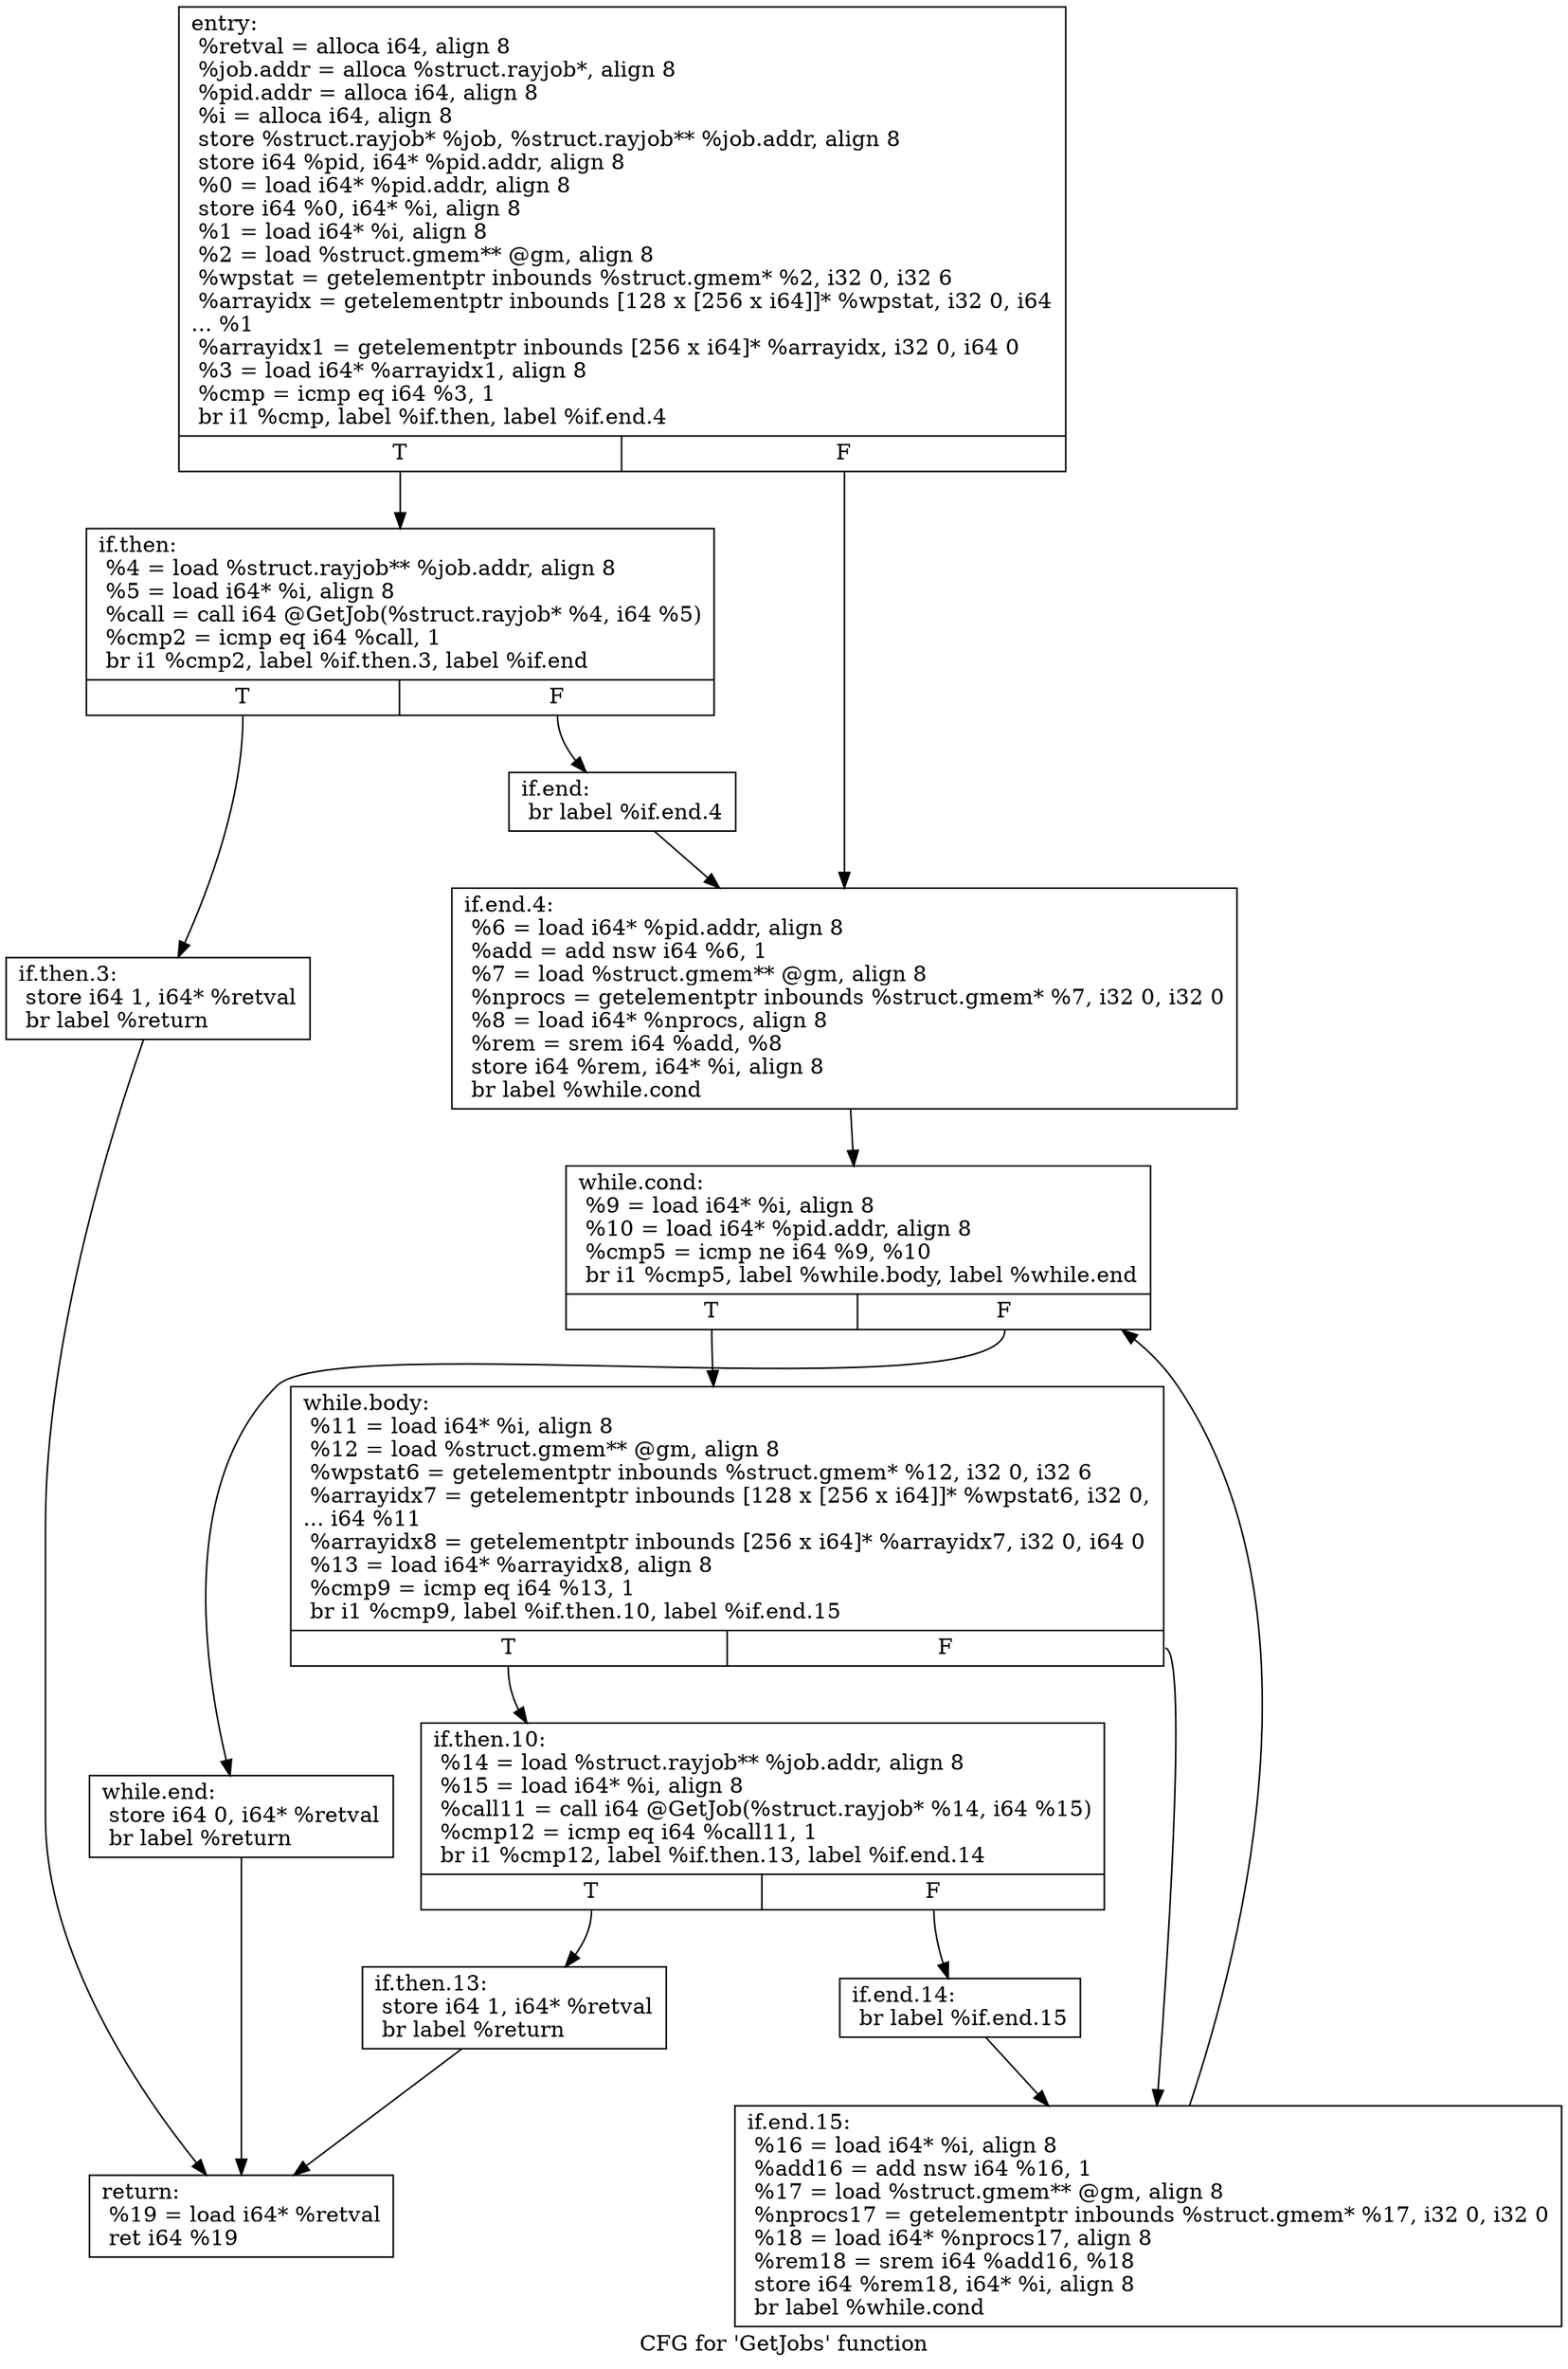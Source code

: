 digraph "CFG for 'GetJobs' function" {
	label="CFG for 'GetJobs' function";

	Node0x60edd30 [shape=record,label="{entry:\l  %retval = alloca i64, align 8\l  %job.addr = alloca %struct.rayjob*, align 8\l  %pid.addr = alloca i64, align 8\l  %i = alloca i64, align 8\l  store %struct.rayjob* %job, %struct.rayjob** %job.addr, align 8\l  store i64 %pid, i64* %pid.addr, align 8\l  %0 = load i64* %pid.addr, align 8\l  store i64 %0, i64* %i, align 8\l  %1 = load i64* %i, align 8\l  %2 = load %struct.gmem** @gm, align 8\l  %wpstat = getelementptr inbounds %struct.gmem* %2, i32 0, i32 6\l  %arrayidx = getelementptr inbounds [128 x [256 x i64]]* %wpstat, i32 0, i64\l... %1\l  %arrayidx1 = getelementptr inbounds [256 x i64]* %arrayidx, i32 0, i64 0\l  %3 = load i64* %arrayidx1, align 8\l  %cmp = icmp eq i64 %3, 1\l  br i1 %cmp, label %if.then, label %if.end.4\l|{<s0>T|<s1>F}}"];
	Node0x60edd30:s0 -> Node0x60edd80;
	Node0x60edd30:s1 -> Node0x60ede70;
	Node0x60edd80 [shape=record,label="{if.then:                                          \l  %4 = load %struct.rayjob** %job.addr, align 8\l  %5 = load i64* %i, align 8\l  %call = call i64 @GetJob(%struct.rayjob* %4, i64 %5)\l  %cmp2 = icmp eq i64 %call, 1\l  br i1 %cmp2, label %if.then.3, label %if.end\l|{<s0>T|<s1>F}}"];
	Node0x60edd80:s0 -> Node0x60eddd0;
	Node0x60edd80:s1 -> Node0x60ede20;
	Node0x60eddd0 [shape=record,label="{if.then.3:                                        \l  store i64 1, i64* %retval\l  br label %return\l}"];
	Node0x60eddd0 -> Node0x60ee0f0;
	Node0x60ede20 [shape=record,label="{if.end:                                           \l  br label %if.end.4\l}"];
	Node0x60ede20 -> Node0x60ede70;
	Node0x60ede70 [shape=record,label="{if.end.4:                                         \l  %6 = load i64* %pid.addr, align 8\l  %add = add nsw i64 %6, 1\l  %7 = load %struct.gmem** @gm, align 8\l  %nprocs = getelementptr inbounds %struct.gmem* %7, i32 0, i32 0\l  %8 = load i64* %nprocs, align 8\l  %rem = srem i64 %add, %8\l  store i64 %rem, i64* %i, align 8\l  br label %while.cond\l}"];
	Node0x60ede70 -> Node0x60edec0;
	Node0x60edec0 [shape=record,label="{while.cond:                                       \l  %9 = load i64* %i, align 8\l  %10 = load i64* %pid.addr, align 8\l  %cmp5 = icmp ne i64 %9, %10\l  br i1 %cmp5, label %while.body, label %while.end\l|{<s0>T|<s1>F}}"];
	Node0x60edec0:s0 -> Node0x60edf10;
	Node0x60edec0:s1 -> Node0x60ee0a0;
	Node0x60edf10 [shape=record,label="{while.body:                                       \l  %11 = load i64* %i, align 8\l  %12 = load %struct.gmem** @gm, align 8\l  %wpstat6 = getelementptr inbounds %struct.gmem* %12, i32 0, i32 6\l  %arrayidx7 = getelementptr inbounds [128 x [256 x i64]]* %wpstat6, i32 0,\l... i64 %11\l  %arrayidx8 = getelementptr inbounds [256 x i64]* %arrayidx7, i32 0, i64 0\l  %13 = load i64* %arrayidx8, align 8\l  %cmp9 = icmp eq i64 %13, 1\l  br i1 %cmp9, label %if.then.10, label %if.end.15\l|{<s0>T|<s1>F}}"];
	Node0x60edf10:s0 -> Node0x60edf60;
	Node0x60edf10:s1 -> Node0x60ee050;
	Node0x60edf60 [shape=record,label="{if.then.10:                                       \l  %14 = load %struct.rayjob** %job.addr, align 8\l  %15 = load i64* %i, align 8\l  %call11 = call i64 @GetJob(%struct.rayjob* %14, i64 %15)\l  %cmp12 = icmp eq i64 %call11, 1\l  br i1 %cmp12, label %if.then.13, label %if.end.14\l|{<s0>T|<s1>F}}"];
	Node0x60edf60:s0 -> Node0x60edfb0;
	Node0x60edf60:s1 -> Node0x60ee000;
	Node0x60edfb0 [shape=record,label="{if.then.13:                                       \l  store i64 1, i64* %retval\l  br label %return\l}"];
	Node0x60edfb0 -> Node0x60ee0f0;
	Node0x60ee000 [shape=record,label="{if.end.14:                                        \l  br label %if.end.15\l}"];
	Node0x60ee000 -> Node0x60ee050;
	Node0x60ee050 [shape=record,label="{if.end.15:                                        \l  %16 = load i64* %i, align 8\l  %add16 = add nsw i64 %16, 1\l  %17 = load %struct.gmem** @gm, align 8\l  %nprocs17 = getelementptr inbounds %struct.gmem* %17, i32 0, i32 0\l  %18 = load i64* %nprocs17, align 8\l  %rem18 = srem i64 %add16, %18\l  store i64 %rem18, i64* %i, align 8\l  br label %while.cond\l}"];
	Node0x60ee050 -> Node0x60edec0;
	Node0x60ee0a0 [shape=record,label="{while.end:                                        \l  store i64 0, i64* %retval\l  br label %return\l}"];
	Node0x60ee0a0 -> Node0x60ee0f0;
	Node0x60ee0f0 [shape=record,label="{return:                                           \l  %19 = load i64* %retval\l  ret i64 %19\l}"];
}
